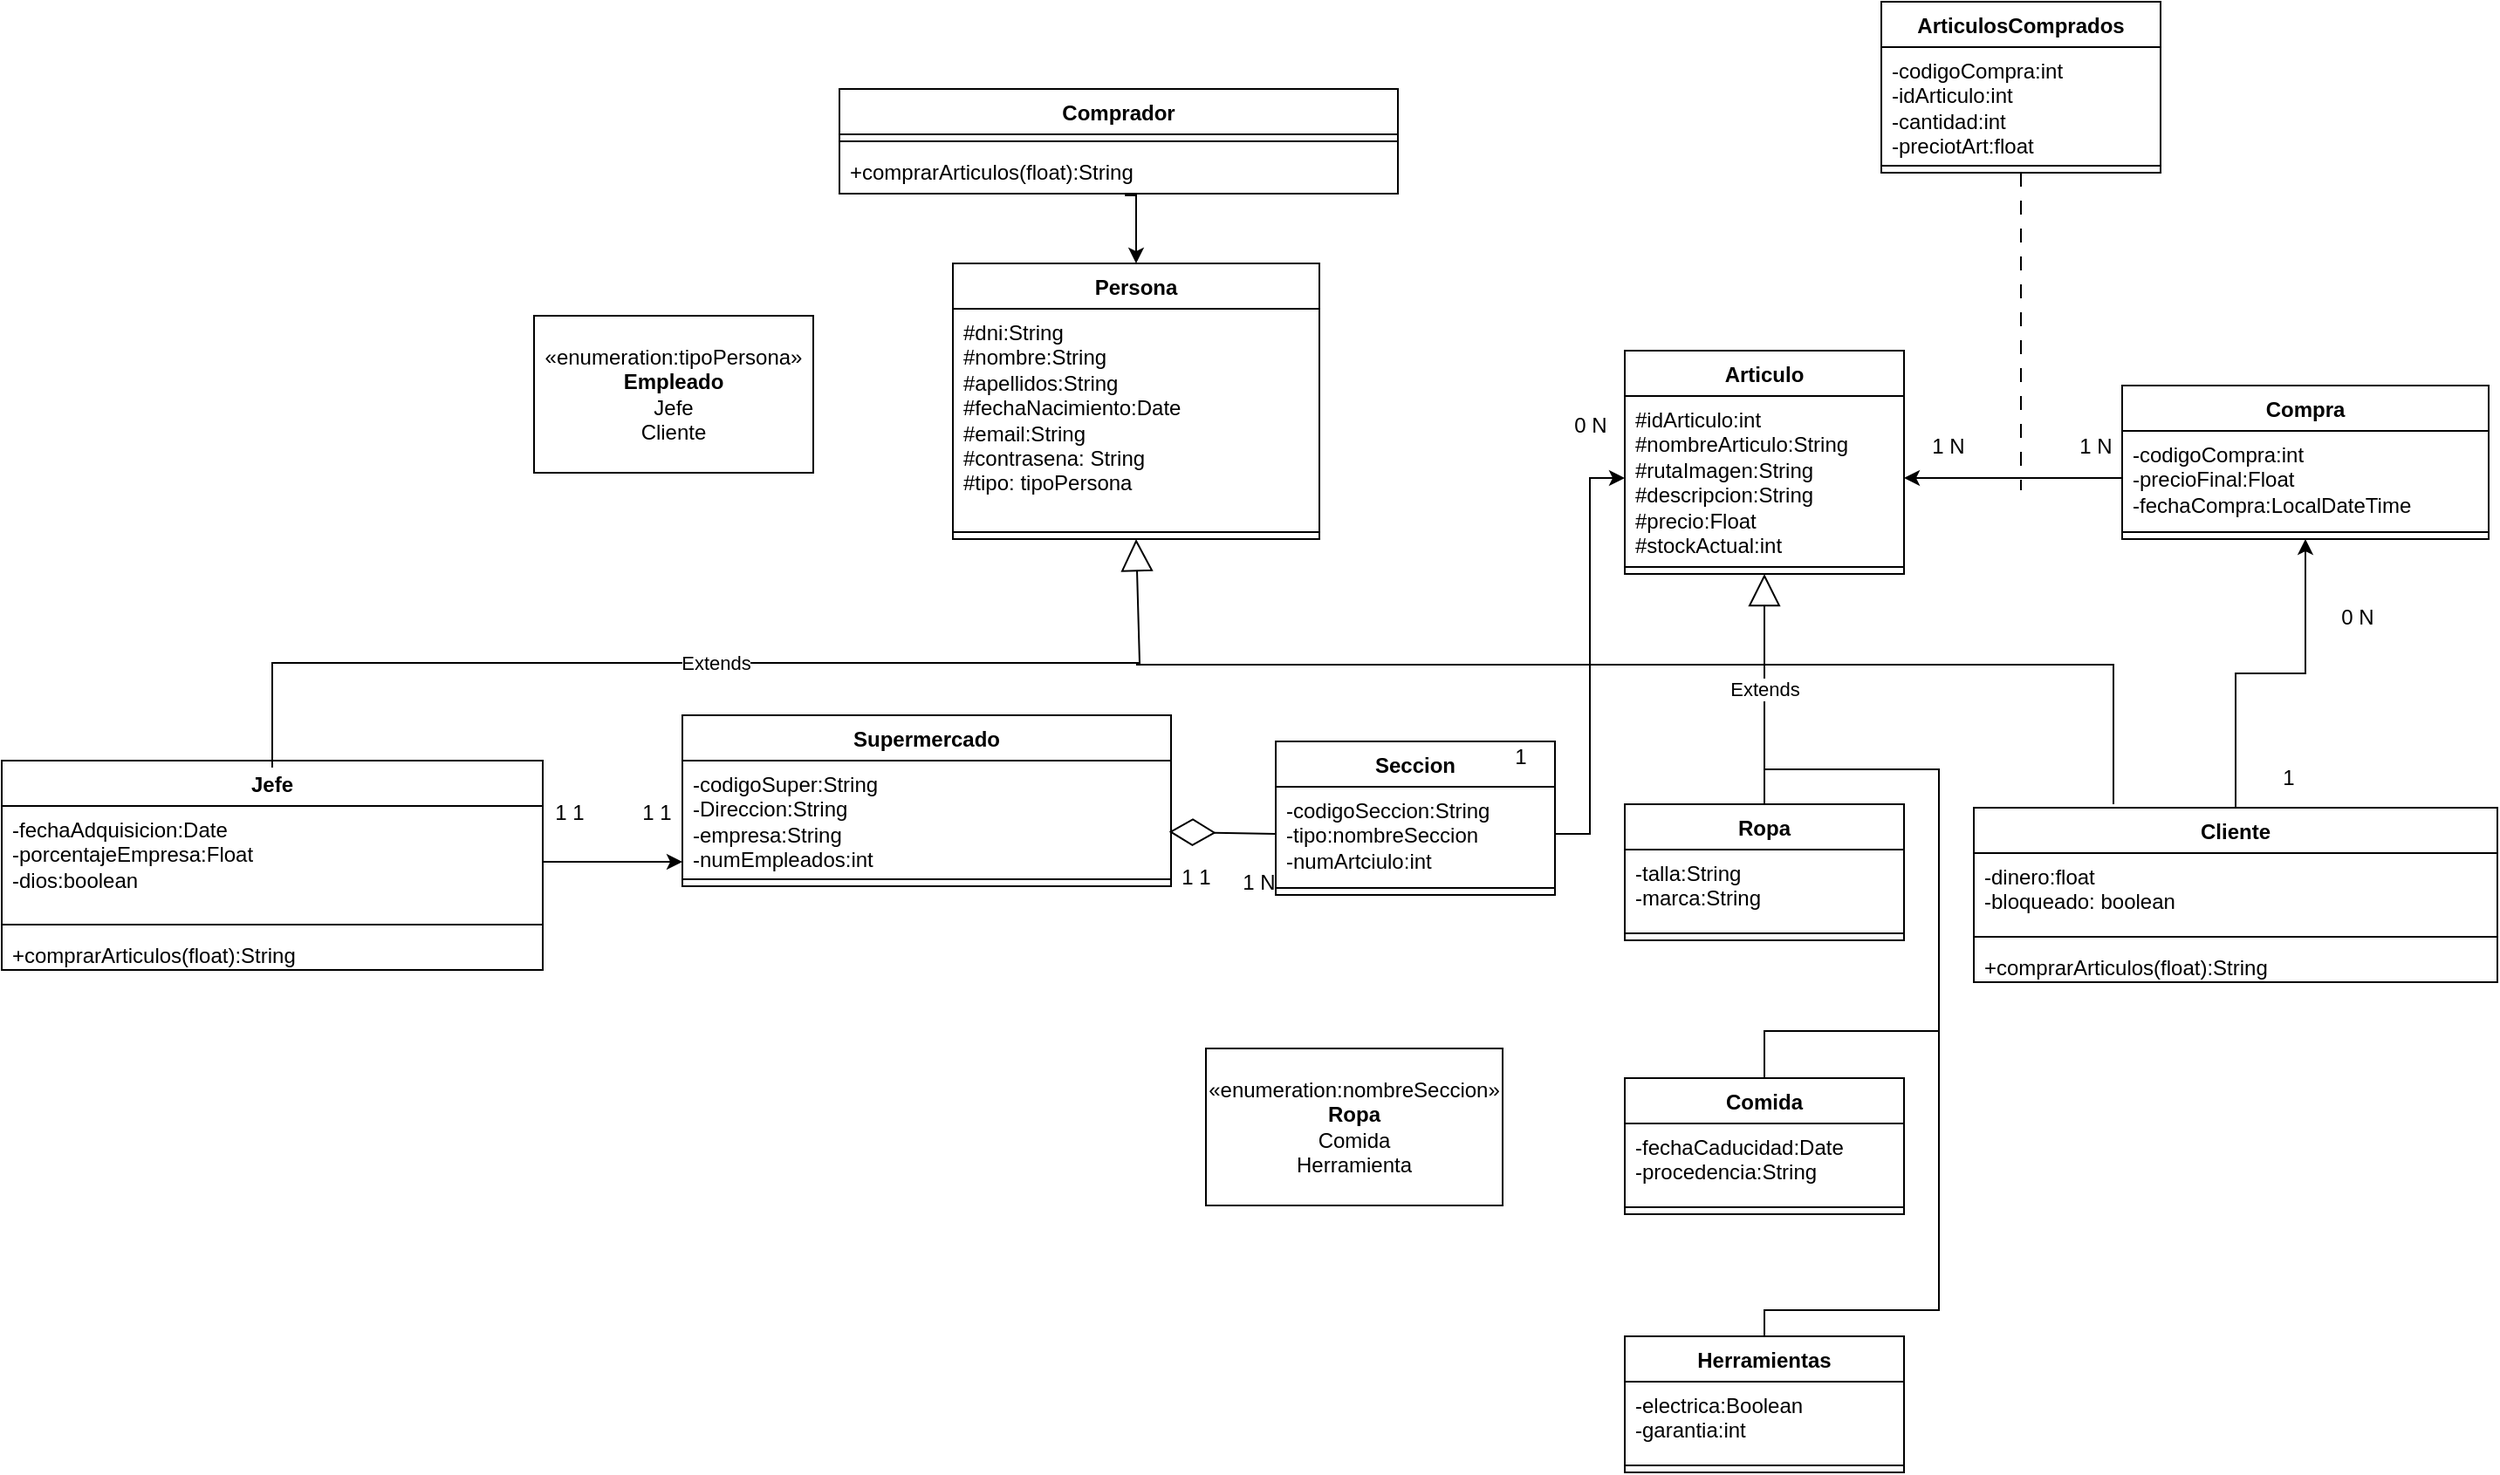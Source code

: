 <mxfile version="21.2.9" type="google">
  <diagram name="Página-1" id="AcMpjTrM1hYuwemOwGtK">
    <mxGraphModel grid="1" page="1" gridSize="10" guides="1" tooltips="1" connect="1" arrows="1" fold="1" pageScale="1" pageWidth="827" pageHeight="1169" math="0" shadow="0">
      <root>
        <mxCell id="0" />
        <mxCell id="1" parent="0" />
        <mxCell id="UsY06Z095c0vi_G9Ddax-1" value="Jefe" style="swimlane;fontStyle=1;align=center;verticalAlign=top;childLayout=stackLayout;horizontal=1;startSize=26;horizontalStack=0;resizeParent=1;resizeParentMax=0;resizeLast=0;collapsible=1;marginBottom=0;whiteSpace=wrap;html=1;" vertex="1" parent="1">
          <mxGeometry x="-250" y="255" width="310" height="120" as="geometry" />
        </mxCell>
        <mxCell id="UsY06Z095c0vi_G9Ddax-2" value="-fechaAdquisicion:Date&lt;br&gt;-porcentajeEmpresa:Float&lt;br&gt;-dios:boolean" style="text;strokeColor=none;fillColor=none;align=left;verticalAlign=top;spacingLeft=4;spacingRight=4;overflow=hidden;rotatable=0;points=[[0,0.5],[1,0.5]];portConstraint=eastwest;whiteSpace=wrap;html=1;" vertex="1" parent="UsY06Z095c0vi_G9Ddax-1">
          <mxGeometry y="26" width="310" height="64" as="geometry" />
        </mxCell>
        <mxCell id="UsY06Z095c0vi_G9Ddax-3" value="" style="line;strokeWidth=1;fillColor=none;align=left;verticalAlign=middle;spacingTop=-1;spacingLeft=3;spacingRight=3;rotatable=0;labelPosition=right;points=[];portConstraint=eastwest;strokeColor=inherit;" vertex="1" parent="UsY06Z095c0vi_G9Ddax-1">
          <mxGeometry y="90" width="310" height="8" as="geometry" />
        </mxCell>
        <mxCell id="UsY06Z095c0vi_G9Ddax-4" value="+comprarArticulos(float):String" style="text;strokeColor=none;fillColor=none;align=left;verticalAlign=top;spacingLeft=4;spacingRight=4;overflow=hidden;rotatable=0;points=[[0,0.5],[1,0.5]];portConstraint=eastwest;whiteSpace=wrap;html=1;" vertex="1" parent="UsY06Z095c0vi_G9Ddax-1">
          <mxGeometry y="98" width="310" height="22" as="geometry" />
        </mxCell>
        <mxCell id="lvvx0EX4T1PJWLHWvDxS-2" style="edgeStyle=orthogonalEdgeStyle;rounded=0;orthogonalLoop=1;jettySize=auto;html=1;exitX=0.5;exitY=0;exitDx=0;exitDy=0;entryX=0.5;entryY=1;entryDx=0;entryDy=0;" edge="1" parent="1" source="UsY06Z095c0vi_G9Ddax-9" target="YRdC5Utn8afZMs9mZAfh-26">
          <mxGeometry relative="1" as="geometry">
            <mxPoint x="1029.48" y="163.948" as="targetPoint" />
          </mxGeometry>
        </mxCell>
        <mxCell id="UsY06Z095c0vi_G9Ddax-9" value="Cliente" style="swimlane;fontStyle=1;align=center;verticalAlign=top;childLayout=stackLayout;horizontal=1;startSize=26;horizontalStack=0;resizeParent=1;resizeParentMax=0;resizeLast=0;collapsible=1;marginBottom=0;whiteSpace=wrap;html=1;" vertex="1" parent="1">
          <mxGeometry x="880" y="282" width="300" height="100" as="geometry" />
        </mxCell>
        <mxCell id="UsY06Z095c0vi_G9Ddax-10" value="-dinero:float&lt;br&gt;-bloqueado: boolean" style="text;strokeColor=none;fillColor=none;align=left;verticalAlign=top;spacingLeft=4;spacingRight=4;overflow=hidden;rotatable=0;points=[[0,0.5],[1,0.5]];portConstraint=eastwest;whiteSpace=wrap;html=1;" vertex="1" parent="UsY06Z095c0vi_G9Ddax-9">
          <mxGeometry y="26" width="300" height="44" as="geometry" />
        </mxCell>
        <mxCell id="UsY06Z095c0vi_G9Ddax-11" value="" style="line;strokeWidth=1;fillColor=none;align=left;verticalAlign=middle;spacingTop=-1;spacingLeft=3;spacingRight=3;rotatable=0;labelPosition=right;points=[];portConstraint=eastwest;strokeColor=inherit;" vertex="1" parent="UsY06Z095c0vi_G9Ddax-9">
          <mxGeometry y="70" width="300" height="8" as="geometry" />
        </mxCell>
        <mxCell id="UsY06Z095c0vi_G9Ddax-12" value="+comprarArticulos(float):String" style="text;strokeColor=none;fillColor=none;align=left;verticalAlign=top;spacingLeft=4;spacingRight=4;overflow=hidden;rotatable=0;points=[[0,0.5],[1,0.5]];portConstraint=eastwest;whiteSpace=wrap;html=1;" vertex="1" parent="UsY06Z095c0vi_G9Ddax-9">
          <mxGeometry y="78" width="300" height="22" as="geometry" />
        </mxCell>
        <mxCell id="UsY06Z095c0vi_G9Ddax-17" value="Seccion" style="swimlane;fontStyle=1;align=center;verticalAlign=top;childLayout=stackLayout;horizontal=1;startSize=26;horizontalStack=0;resizeParent=1;resizeParentMax=0;resizeLast=0;collapsible=1;marginBottom=0;whiteSpace=wrap;html=1;" vertex="1" parent="1">
          <mxGeometry x="480" y="244" width="160" height="88" as="geometry" />
        </mxCell>
        <mxCell id="UsY06Z095c0vi_G9Ddax-18" value="-codigoSeccion:String&lt;br&gt;-tipo:nombreSeccion&lt;br&gt;-numArtciulo:int" style="text;strokeColor=none;fillColor=none;align=left;verticalAlign=top;spacingLeft=4;spacingRight=4;overflow=hidden;rotatable=0;points=[[0,0.5],[1,0.5]];portConstraint=eastwest;whiteSpace=wrap;html=1;" vertex="1" parent="UsY06Z095c0vi_G9Ddax-17">
          <mxGeometry y="26" width="160" height="54" as="geometry" />
        </mxCell>
        <mxCell id="UsY06Z095c0vi_G9Ddax-19" value="" style="line;strokeWidth=1;fillColor=none;align=left;verticalAlign=middle;spacingTop=-1;spacingLeft=3;spacingRight=3;rotatable=0;labelPosition=right;points=[];portConstraint=eastwest;strokeColor=inherit;" vertex="1" parent="UsY06Z095c0vi_G9Ddax-17">
          <mxGeometry y="80" width="160" height="8" as="geometry" />
        </mxCell>
        <mxCell id="UsY06Z095c0vi_G9Ddax-21" value="Articulo" style="swimlane;fontStyle=1;align=center;verticalAlign=top;childLayout=stackLayout;horizontal=1;startSize=26;horizontalStack=0;resizeParent=1;resizeParentMax=0;resizeLast=0;collapsible=1;marginBottom=0;whiteSpace=wrap;html=1;" vertex="1" parent="1">
          <mxGeometry x="680" y="20" width="160" height="128" as="geometry" />
        </mxCell>
        <mxCell id="UsY06Z095c0vi_G9Ddax-22" value="#idArticulo:int&lt;br&gt;#nombreArticulo:String&lt;br&gt;#rutaImagen:String&lt;br&gt;#descripcion:String&lt;br&gt;#precio:Float&lt;br&gt;#stockActual:int" style="text;strokeColor=none;fillColor=none;align=left;verticalAlign=top;spacingLeft=4;spacingRight=4;overflow=hidden;rotatable=0;points=[[0,0.5],[1,0.5]];portConstraint=eastwest;whiteSpace=wrap;html=1;" vertex="1" parent="UsY06Z095c0vi_G9Ddax-21">
          <mxGeometry y="26" width="160" height="94" as="geometry" />
        </mxCell>
        <mxCell id="UsY06Z095c0vi_G9Ddax-23" value="" style="line;strokeWidth=1;fillColor=none;align=left;verticalAlign=middle;spacingTop=-1;spacingLeft=3;spacingRight=3;rotatable=0;labelPosition=right;points=[];portConstraint=eastwest;strokeColor=inherit;" vertex="1" parent="UsY06Z095c0vi_G9Ddax-21">
          <mxGeometry y="120" width="160" height="8" as="geometry" />
        </mxCell>
        <mxCell id="UsY06Z095c0vi_G9Ddax-26" value="Ropa" style="swimlane;fontStyle=1;align=center;verticalAlign=top;childLayout=stackLayout;horizontal=1;startSize=26;horizontalStack=0;resizeParent=1;resizeParentMax=0;resizeLast=0;collapsible=1;marginBottom=0;whiteSpace=wrap;html=1;" vertex="1" parent="1">
          <mxGeometry x="680" y="280" width="160" height="78" as="geometry" />
        </mxCell>
        <mxCell id="UsY06Z095c0vi_G9Ddax-27" value="-talla:String&lt;br&gt;-marca:String" style="text;strokeColor=none;fillColor=none;align=left;verticalAlign=top;spacingLeft=4;spacingRight=4;overflow=hidden;rotatable=0;points=[[0,0.5],[1,0.5]];portConstraint=eastwest;whiteSpace=wrap;html=1;" vertex="1" parent="UsY06Z095c0vi_G9Ddax-26">
          <mxGeometry y="26" width="160" height="44" as="geometry" />
        </mxCell>
        <mxCell id="UsY06Z095c0vi_G9Ddax-28" value="" style="line;strokeWidth=1;fillColor=none;align=left;verticalAlign=middle;spacingTop=-1;spacingLeft=3;spacingRight=3;rotatable=0;labelPosition=right;points=[];portConstraint=eastwest;strokeColor=inherit;" vertex="1" parent="UsY06Z095c0vi_G9Ddax-26">
          <mxGeometry y="70" width="160" height="8" as="geometry" />
        </mxCell>
        <mxCell id="YRdC5Utn8afZMs9mZAfh-21" value="" style="endArrow=none;html=1;rounded=0;exitX=0.5;exitY=0.026;exitDx=0;exitDy=0;exitPerimeter=0;" edge="1" parent="UsY06Z095c0vi_G9Ddax-26" source="UsY06Z095c0vi_G9Ddax-30">
          <mxGeometry width="50" height="50" relative="1" as="geometry">
            <mxPoint x="80" y="148" as="sourcePoint" />
            <mxPoint x="80" as="targetPoint" />
            <Array as="points">
              <mxPoint x="80" y="130" />
              <mxPoint x="180" y="130" />
              <mxPoint x="180" />
              <mxPoint x="180" y="-20" />
              <mxPoint x="80" y="-20" />
            </Array>
          </mxGeometry>
        </mxCell>
        <mxCell id="UsY06Z095c0vi_G9Ddax-30" value="Comida" style="swimlane;fontStyle=1;align=center;verticalAlign=top;childLayout=stackLayout;horizontal=1;startSize=26;horizontalStack=0;resizeParent=1;resizeParentMax=0;resizeLast=0;collapsible=1;marginBottom=0;whiteSpace=wrap;html=1;" vertex="1" parent="1">
          <mxGeometry x="680" y="437" width="160" height="78" as="geometry" />
        </mxCell>
        <mxCell id="UsY06Z095c0vi_G9Ddax-31" value="-fechaCaducidad:Date&lt;br&gt;-procedencia:String" style="text;strokeColor=none;fillColor=none;align=left;verticalAlign=top;spacingLeft=4;spacingRight=4;overflow=hidden;rotatable=0;points=[[0,0.5],[1,0.5]];portConstraint=eastwest;whiteSpace=wrap;html=1;" vertex="1" parent="UsY06Z095c0vi_G9Ddax-30">
          <mxGeometry y="26" width="160" height="44" as="geometry" />
        </mxCell>
        <mxCell id="UsY06Z095c0vi_G9Ddax-32" value="" style="line;strokeWidth=1;fillColor=none;align=left;verticalAlign=middle;spacingTop=-1;spacingLeft=3;spacingRight=3;rotatable=0;labelPosition=right;points=[];portConstraint=eastwest;strokeColor=inherit;" vertex="1" parent="UsY06Z095c0vi_G9Ddax-30">
          <mxGeometry y="70" width="160" height="8" as="geometry" />
        </mxCell>
        <mxCell id="YRdC5Utn8afZMs9mZAfh-22" value="" style="endArrow=none;html=1;rounded=0;" edge="1" parent="UsY06Z095c0vi_G9Ddax-30">
          <mxGeometry width="50" height="50" relative="1" as="geometry">
            <mxPoint x="80" y="148" as="sourcePoint" />
            <mxPoint x="180" y="-27" as="targetPoint" />
            <Array as="points">
              <mxPoint x="80" y="133" />
              <mxPoint x="180" y="133" />
            </Array>
          </mxGeometry>
        </mxCell>
        <mxCell id="YRdC5Utn8afZMs9mZAfh-1" value="Herramientas" style="swimlane;fontStyle=1;align=center;verticalAlign=top;childLayout=stackLayout;horizontal=1;startSize=26;horizontalStack=0;resizeParent=1;resizeParentMax=0;resizeLast=0;collapsible=1;marginBottom=0;whiteSpace=wrap;html=1;" vertex="1" parent="1">
          <mxGeometry x="680" y="585" width="160" height="78" as="geometry" />
        </mxCell>
        <mxCell id="YRdC5Utn8afZMs9mZAfh-2" value="-electrica:Boolean&lt;br&gt;-garantia:int" style="text;strokeColor=none;fillColor=none;align=left;verticalAlign=top;spacingLeft=4;spacingRight=4;overflow=hidden;rotatable=0;points=[[0,0.5],[1,0.5]];portConstraint=eastwest;whiteSpace=wrap;html=1;" vertex="1" parent="YRdC5Utn8afZMs9mZAfh-1">
          <mxGeometry y="26" width="160" height="44" as="geometry" />
        </mxCell>
        <mxCell id="YRdC5Utn8afZMs9mZAfh-3" value="" style="line;strokeWidth=1;fillColor=none;align=left;verticalAlign=middle;spacingTop=-1;spacingLeft=3;spacingRight=3;rotatable=0;labelPosition=right;points=[];portConstraint=eastwest;strokeColor=inherit;" vertex="1" parent="YRdC5Utn8afZMs9mZAfh-1">
          <mxGeometry y="70" width="160" height="8" as="geometry" />
        </mxCell>
        <mxCell id="YRdC5Utn8afZMs9mZAfh-5" value="Extends" style="endArrow=block;endSize=16;endFill=0;html=1;rounded=0;exitX=0.5;exitY=0;exitDx=0;exitDy=0;entryX=0.5;entryY=1;entryDx=0;entryDy=0;" edge="1" parent="1" target="m0kfXm-6fWtmD8Pkt9Y0-1">
          <mxGeometry width="160" relative="1" as="geometry">
            <mxPoint x="-95" y="259" as="sourcePoint" />
            <mxPoint x="402" y="149" as="targetPoint" />
            <Array as="points">
              <mxPoint x="-95" y="199" />
              <mxPoint x="402" y="199" />
            </Array>
          </mxGeometry>
        </mxCell>
        <mxCell id="YRdC5Utn8afZMs9mZAfh-6" value="" style="endArrow=none;html=1;rounded=0;" edge="1" parent="1">
          <mxGeometry width="50" height="50" relative="1" as="geometry">
            <mxPoint x="400" y="200" as="sourcePoint" />
            <mxPoint x="960" y="280" as="targetPoint" />
            <Array as="points">
              <mxPoint x="960" y="200" />
            </Array>
          </mxGeometry>
        </mxCell>
        <mxCell id="YRdC5Utn8afZMs9mZAfh-7" value="" style="edgeStyle=orthogonalEdgeStyle;rounded=0;orthogonalLoop=1;jettySize=auto;html=1;" edge="1" parent="1" source="UsY06Z095c0vi_G9Ddax-2">
          <mxGeometry relative="1" as="geometry">
            <mxPoint x="140" y="313" as="targetPoint" />
          </mxGeometry>
        </mxCell>
        <mxCell id="YRdC5Utn8afZMs9mZAfh-8" value="1 1" style="text;html=1;align=center;verticalAlign=middle;resizable=0;points=[];autosize=1;strokeColor=none;fillColor=none;" vertex="1" parent="1">
          <mxGeometry x="55" y="270" width="40" height="30" as="geometry" />
        </mxCell>
        <mxCell id="YRdC5Utn8afZMs9mZAfh-9" value="1 1" style="text;html=1;align=center;verticalAlign=middle;resizable=0;points=[];autosize=1;strokeColor=none;fillColor=none;" vertex="1" parent="1">
          <mxGeometry x="105" y="270" width="40" height="30" as="geometry" />
        </mxCell>
        <mxCell id="YRdC5Utn8afZMs9mZAfh-10" value="" style="endArrow=diamondThin;endFill=0;endSize=24;html=1;rounded=0;entryX=0.996;entryY=0.638;entryDx=0;entryDy=0;exitX=0;exitY=0.5;exitDx=0;exitDy=0;entryPerimeter=0;" edge="1" parent="1" source="UsY06Z095c0vi_G9Ddax-18" target="m0kfXm-6fWtmD8Pkt9Y0-6">
          <mxGeometry width="160" relative="1" as="geometry">
            <mxPoint x="320" y="360" as="sourcePoint" />
            <mxPoint x="410" y="323" as="targetPoint" />
            <Array as="points" />
          </mxGeometry>
        </mxCell>
        <mxCell id="YRdC5Utn8afZMs9mZAfh-11" value="1 1" style="text;html=1;align=center;verticalAlign=middle;resizable=0;points=[];autosize=1;strokeColor=none;fillColor=none;" vertex="1" parent="1">
          <mxGeometry x="414" y="307" width="40" height="30" as="geometry" />
        </mxCell>
        <mxCell id="YRdC5Utn8afZMs9mZAfh-12" value="1 N" style="text;html=1;align=center;verticalAlign=middle;resizable=0;points=[];autosize=1;strokeColor=none;fillColor=none;" vertex="1" parent="1">
          <mxGeometry x="450" y="310" width="40" height="30" as="geometry" />
        </mxCell>
        <mxCell id="YRdC5Utn8afZMs9mZAfh-13" value="Extends" style="endArrow=block;endSize=16;endFill=0;html=1;rounded=0;entryX=0.5;entryY=1;entryDx=0;entryDy=0;exitX=0.5;exitY=0;exitDx=0;exitDy=0;" edge="1" parent="1" source="UsY06Z095c0vi_G9Ddax-26" target="UsY06Z095c0vi_G9Ddax-21">
          <mxGeometry width="160" relative="1" as="geometry">
            <mxPoint x="720" y="260" as="sourcePoint" />
            <mxPoint x="759.04" y="188.004" as="targetPoint" />
          </mxGeometry>
        </mxCell>
        <mxCell id="YRdC5Utn8afZMs9mZAfh-15" style="edgeStyle=orthogonalEdgeStyle;rounded=0;orthogonalLoop=1;jettySize=auto;html=1;exitX=1;exitY=0.5;exitDx=0;exitDy=0;entryX=0;entryY=0.5;entryDx=0;entryDy=0;" edge="1" parent="1" source="UsY06Z095c0vi_G9Ddax-18" target="UsY06Z095c0vi_G9Ddax-22">
          <mxGeometry relative="1" as="geometry" />
        </mxCell>
        <mxCell id="YRdC5Utn8afZMs9mZAfh-16" value="1" style="text;html=1;align=center;verticalAlign=middle;resizable=0;points=[];autosize=1;strokeColor=none;fillColor=none;" vertex="1" parent="1">
          <mxGeometry x="605" y="238" width="30" height="30" as="geometry" />
        </mxCell>
        <mxCell id="YRdC5Utn8afZMs9mZAfh-17" value="0 N" style="text;html=1;align=center;verticalAlign=middle;resizable=0;points=[];autosize=1;strokeColor=none;fillColor=none;" vertex="1" parent="1">
          <mxGeometry x="640" y="48" width="40" height="30" as="geometry" />
        </mxCell>
        <mxCell id="YRdC5Utn8afZMs9mZAfh-24" value="1" style="text;html=1;align=center;verticalAlign=middle;resizable=0;points=[];autosize=1;strokeColor=none;fillColor=none;" vertex="1" parent="1">
          <mxGeometry x="1045" y="250" width="30" height="30" as="geometry" />
        </mxCell>
        <mxCell id="YRdC5Utn8afZMs9mZAfh-25" value="1 N" style="text;html=1;align=center;verticalAlign=middle;resizable=0;points=[];autosize=1;strokeColor=none;fillColor=none;" vertex="1" parent="1">
          <mxGeometry x="845" y="60" width="40" height="30" as="geometry" />
        </mxCell>
        <mxCell id="YRdC5Utn8afZMs9mZAfh-26" value="Compra" style="swimlane;fontStyle=1;align=center;verticalAlign=top;childLayout=stackLayout;horizontal=1;startSize=26;horizontalStack=0;resizeParent=1;resizeParentMax=0;resizeLast=0;collapsible=1;marginBottom=0;whiteSpace=wrap;html=1;" vertex="1" parent="1">
          <mxGeometry x="965" y="40" width="210" height="88" as="geometry" />
        </mxCell>
        <mxCell id="YRdC5Utn8afZMs9mZAfh-27" value="-codigoCompra:int&lt;br&gt;-precioFinal:Float&lt;br&gt;-fechaCompra:LocalDateTime" style="text;strokeColor=none;fillColor=none;align=left;verticalAlign=top;spacingLeft=4;spacingRight=4;overflow=hidden;rotatable=0;points=[[0,0.5],[1,0.5]];portConstraint=eastwest;whiteSpace=wrap;html=1;" vertex="1" parent="YRdC5Utn8afZMs9mZAfh-26">
          <mxGeometry y="26" width="210" height="54" as="geometry" />
        </mxCell>
        <mxCell id="YRdC5Utn8afZMs9mZAfh-28" value="" style="line;strokeWidth=1;fillColor=none;align=left;verticalAlign=middle;spacingTop=-1;spacingLeft=3;spacingRight=3;rotatable=0;labelPosition=right;points=[];portConstraint=eastwest;strokeColor=inherit;" vertex="1" parent="YRdC5Utn8afZMs9mZAfh-26">
          <mxGeometry y="80" width="210" height="8" as="geometry" />
        </mxCell>
        <mxCell id="YRdC5Utn8afZMs9mZAfh-56" style="edgeStyle=orthogonalEdgeStyle;rounded=0;orthogonalLoop=1;jettySize=auto;html=1;exitX=0.511;exitY=1.038;exitDx=0;exitDy=0;entryX=0.5;entryY=0;entryDx=0;entryDy=0;exitPerimeter=0;" edge="1" parent="1" source="YRdC5Utn8afZMs9mZAfh-40">
          <mxGeometry relative="1" as="geometry">
            <mxPoint x="400" y="-30" as="targetPoint" />
          </mxGeometry>
        </mxCell>
        <mxCell id="YRdC5Utn8afZMs9mZAfh-37" value="Comprador" style="swimlane;fontStyle=1;align=center;verticalAlign=top;childLayout=stackLayout;horizontal=1;startSize=26;horizontalStack=0;resizeParent=1;resizeParentMax=0;resizeLast=0;collapsible=1;marginBottom=0;whiteSpace=wrap;html=1;" vertex="1" parent="1">
          <mxGeometry x="230" y="-130" width="320" height="60" as="geometry" />
        </mxCell>
        <mxCell id="YRdC5Utn8afZMs9mZAfh-39" value="" style="line;strokeWidth=1;fillColor=none;align=left;verticalAlign=middle;spacingTop=-1;spacingLeft=3;spacingRight=3;rotatable=0;labelPosition=right;points=[];portConstraint=eastwest;strokeColor=inherit;" vertex="1" parent="YRdC5Utn8afZMs9mZAfh-37">
          <mxGeometry y="26" width="320" height="8" as="geometry" />
        </mxCell>
        <mxCell id="YRdC5Utn8afZMs9mZAfh-40" value="+comprarArticulos(float):String" style="text;strokeColor=none;fillColor=none;align=left;verticalAlign=top;spacingLeft=4;spacingRight=4;overflow=hidden;rotatable=0;points=[[0,0.5],[1,0.5]];portConstraint=eastwest;whiteSpace=wrap;html=1;" vertex="1" parent="YRdC5Utn8afZMs9mZAfh-37">
          <mxGeometry y="34" width="320" height="26" as="geometry" />
        </mxCell>
        <mxCell id="lvvx0EX4T1PJWLHWvDxS-1" value="«enumeration:nombreSeccion»&lt;br&gt;&lt;b&gt;Ropa&lt;br&gt;&lt;/b&gt;Comida&lt;br&gt;Herramienta" style="html=1;whiteSpace=wrap;" vertex="1" parent="1">
          <mxGeometry x="440" y="420" width="170" height="90" as="geometry" />
        </mxCell>
        <mxCell id="lvvx0EX4T1PJWLHWvDxS-3" style="edgeStyle=orthogonalEdgeStyle;rounded=0;orthogonalLoop=1;jettySize=auto;html=1;exitX=0;exitY=0.5;exitDx=0;exitDy=0;" edge="1" parent="1" source="YRdC5Utn8afZMs9mZAfh-27" target="UsY06Z095c0vi_G9Ddax-22">
          <mxGeometry relative="1" as="geometry" />
        </mxCell>
        <mxCell id="zVOt3Z6Wm_wHffWAklok-1" style="edgeStyle=orthogonalEdgeStyle;rounded=0;orthogonalLoop=1;jettySize=auto;html=1;dashed=1;dashPattern=8 8;endArrow=none;endFill=0;" edge="1" parent="1" source="lvvx0EX4T1PJWLHWvDxS-5">
          <mxGeometry relative="1" as="geometry">
            <mxPoint x="907" y="100" as="targetPoint" />
          </mxGeometry>
        </mxCell>
        <mxCell id="lvvx0EX4T1PJWLHWvDxS-5" value="ArticulosComprados" style="swimlane;fontStyle=1;align=center;verticalAlign=top;childLayout=stackLayout;horizontal=1;startSize=26;horizontalStack=0;resizeParent=1;resizeParentMax=0;resizeLast=0;collapsible=1;marginBottom=0;whiteSpace=wrap;html=1;" vertex="1" parent="1">
          <mxGeometry x="827" y="-180" width="160" height="98" as="geometry" />
        </mxCell>
        <mxCell id="lvvx0EX4T1PJWLHWvDxS-6" value="-codigoCompra:int&lt;br&gt;-idArticulo:int&lt;br&gt;-cantidad:int&lt;br&gt;-preciotArt:float" style="text;strokeColor=none;fillColor=none;align=left;verticalAlign=top;spacingLeft=4;spacingRight=4;overflow=hidden;rotatable=0;points=[[0,0.5],[1,0.5]];portConstraint=eastwest;whiteSpace=wrap;html=1;" vertex="1" parent="lvvx0EX4T1PJWLHWvDxS-5">
          <mxGeometry y="26" width="160" height="64" as="geometry" />
        </mxCell>
        <mxCell id="lvvx0EX4T1PJWLHWvDxS-7" value="" style="line;strokeWidth=1;fillColor=none;align=left;verticalAlign=middle;spacingTop=-1;spacingLeft=3;spacingRight=3;rotatable=0;labelPosition=right;points=[];portConstraint=eastwest;strokeColor=inherit;" vertex="1" parent="lvvx0EX4T1PJWLHWvDxS-5">
          <mxGeometry y="90" width="160" height="8" as="geometry" />
        </mxCell>
        <mxCell id="zVOt3Z6Wm_wHffWAklok-2" value="0 N" style="text;html=1;strokeColor=none;fillColor=none;align=center;verticalAlign=middle;whiteSpace=wrap;rounded=0;" vertex="1" parent="1">
          <mxGeometry x="1070" y="158" width="60" height="30" as="geometry" />
        </mxCell>
        <mxCell id="zVOt3Z6Wm_wHffWAklok-3" value="1 N" style="text;html=1;strokeColor=none;fillColor=none;align=center;verticalAlign=middle;whiteSpace=wrap;rounded=0;" vertex="1" parent="1">
          <mxGeometry x="920" y="60" width="60" height="30" as="geometry" />
        </mxCell>
        <mxCell id="m0kfXm-6fWtmD8Pkt9Y0-1" value="Persona" style="swimlane;fontStyle=1;align=center;verticalAlign=top;childLayout=stackLayout;horizontal=1;startSize=26;horizontalStack=0;resizeParent=1;resizeParentMax=0;resizeLast=0;collapsible=1;marginBottom=0;whiteSpace=wrap;html=1;" vertex="1" parent="1">
          <mxGeometry x="295" y="-30" width="210" height="158" as="geometry" />
        </mxCell>
        <mxCell id="m0kfXm-6fWtmD8Pkt9Y0-2" value="#dni:String&lt;br style=&quot;border-color: var(--border-color);&quot;&gt;#nombre:String&lt;br style=&quot;border-color: var(--border-color);&quot;&gt;#apellidos:String&lt;br style=&quot;border-color: var(--border-color);&quot;&gt;#fechaNacimiento:Date&lt;br style=&quot;border-color: var(--border-color);&quot;&gt;#email:String&lt;br&gt;#contrasena: String&lt;br&gt;#tipo: tipoPersona" style="text;strokeColor=none;fillColor=none;align=left;verticalAlign=top;spacingLeft=4;spacingRight=4;overflow=hidden;rotatable=0;points=[[0,0.5],[1,0.5]];portConstraint=eastwest;whiteSpace=wrap;html=1;" vertex="1" parent="m0kfXm-6fWtmD8Pkt9Y0-1">
          <mxGeometry y="26" width="210" height="124" as="geometry" />
        </mxCell>
        <mxCell id="m0kfXm-6fWtmD8Pkt9Y0-3" value="" style="line;strokeWidth=1;fillColor=none;align=left;verticalAlign=middle;spacingTop=-1;spacingLeft=3;spacingRight=3;rotatable=0;labelPosition=right;points=[];portConstraint=eastwest;strokeColor=inherit;" vertex="1" parent="m0kfXm-6fWtmD8Pkt9Y0-1">
          <mxGeometry y="150" width="210" height="8" as="geometry" />
        </mxCell>
        <mxCell id="m0kfXm-6fWtmD8Pkt9Y0-5" value="Supermercado" style="swimlane;fontStyle=1;align=center;verticalAlign=top;childLayout=stackLayout;horizontal=1;startSize=26;horizontalStack=0;resizeParent=1;resizeParentMax=0;resizeLast=0;collapsible=1;marginBottom=0;whiteSpace=wrap;html=1;" vertex="1" parent="1">
          <mxGeometry x="140" y="229" width="280" height="98" as="geometry" />
        </mxCell>
        <mxCell id="m0kfXm-6fWtmD8Pkt9Y0-6" value="-codigoSuper:String&lt;br style=&quot;border-color: var(--border-color);&quot;&gt;-Direccion:String&lt;br style=&quot;border-color: var(--border-color);&quot;&gt;-empresa:String&lt;br style=&quot;border-color: var(--border-color);&quot;&gt;-numEmpleados:int" style="text;strokeColor=none;fillColor=none;align=left;verticalAlign=top;spacingLeft=4;spacingRight=4;overflow=hidden;rotatable=0;points=[[0,0.5],[1,0.5]];portConstraint=eastwest;whiteSpace=wrap;html=1;" vertex="1" parent="m0kfXm-6fWtmD8Pkt9Y0-5">
          <mxGeometry y="26" width="280" height="64" as="geometry" />
        </mxCell>
        <mxCell id="m0kfXm-6fWtmD8Pkt9Y0-7" value="" style="line;strokeWidth=1;fillColor=none;align=left;verticalAlign=middle;spacingTop=-1;spacingLeft=3;spacingRight=3;rotatable=0;labelPosition=right;points=[];portConstraint=eastwest;strokeColor=inherit;" vertex="1" parent="m0kfXm-6fWtmD8Pkt9Y0-5">
          <mxGeometry y="90" width="280" height="8" as="geometry" />
        </mxCell>
        <mxCell id="07CQr8hYLQg52ee4ri7q-1" value="«enumeration:tipoPersona»&lt;br&gt;&lt;b&gt;Empleado&lt;br&gt;&lt;/b&gt;Jefe&lt;br&gt;Cliente" style="html=1;whiteSpace=wrap;" vertex="1" parent="1">
          <mxGeometry x="55" width="160" height="90" as="geometry" />
        </mxCell>
      </root>
    </mxGraphModel>
  </diagram>
</mxfile>
